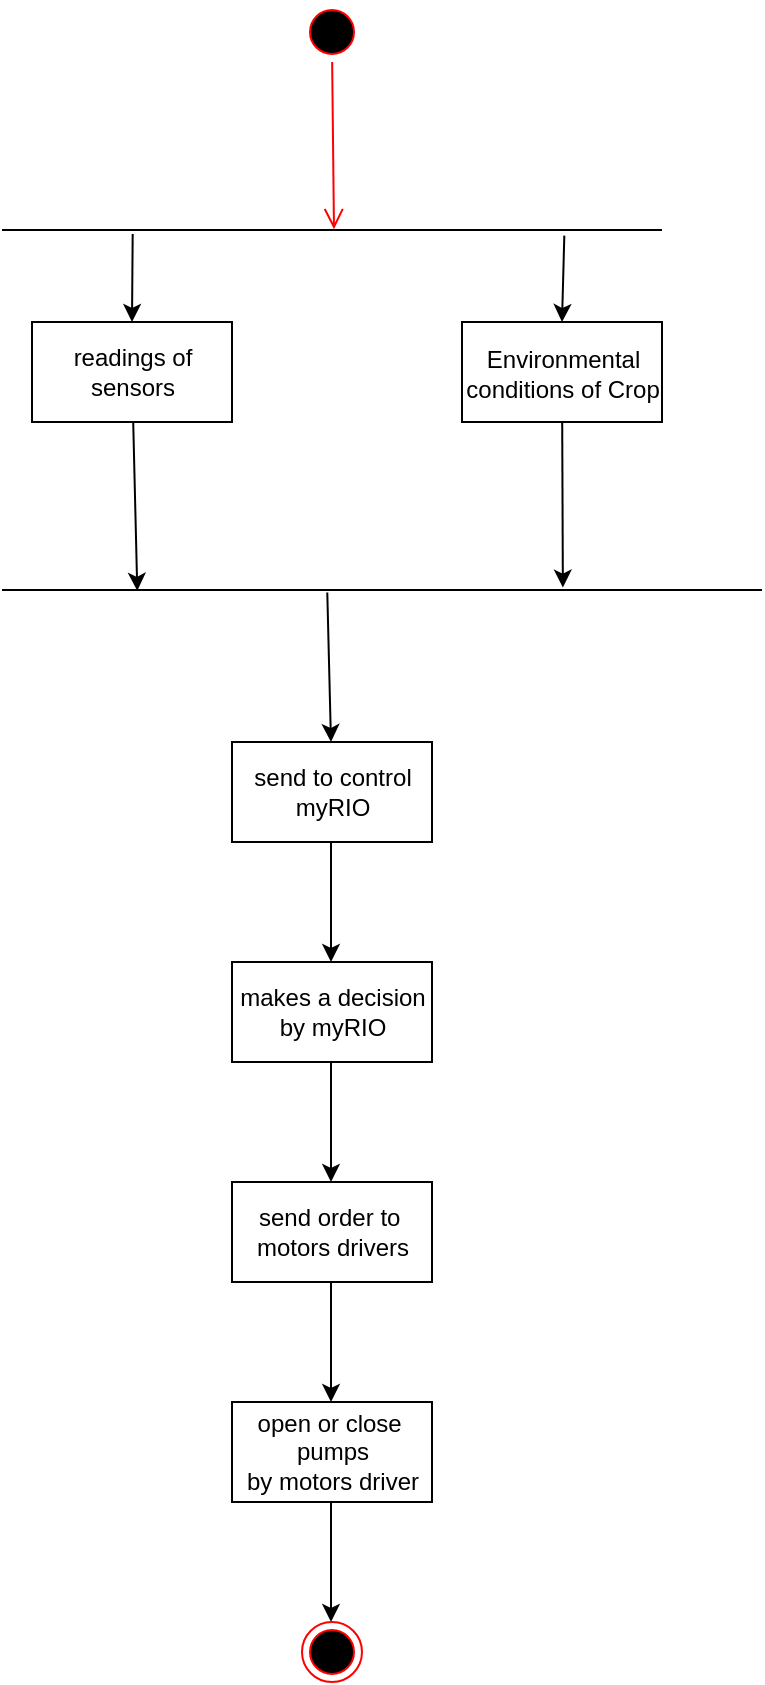 <mxfile version="20.3.0" type="device"><diagram id="bjinJ1boLkgjuonL6FCm" name="Page-1"><mxGraphModel dx="1550" dy="937" grid="1" gridSize="10" guides="1" tooltips="1" connect="1" arrows="1" fold="1" page="1" pageScale="1" pageWidth="850" pageHeight="1100" math="0" shadow="0"><root><mxCell id="0"/><mxCell id="1" parent="0"/><mxCell id="YjW9FFmvymUP952eY2B9-6" style="edgeStyle=none;rounded=0;orthogonalLoop=1;jettySize=auto;html=1;entryX=0.178;entryY=0.55;entryDx=0;entryDy=0;entryPerimeter=0;" edge="1" parent="1" source="AHrZptyba8wfE7c3qW3--3" target="YjW9FFmvymUP952eY2B9-5"><mxGeometry relative="1" as="geometry"/></mxCell><mxCell id="AHrZptyba8wfE7c3qW3--3" value="readings of&lt;br&gt;sensors" style="html=1;dashed=0;whitespace=wrap;" parent="1" vertex="1"><mxGeometry x="235" y="160" width="100" height="50" as="geometry"/></mxCell><mxCell id="AHrZptyba8wfE7c3qW3--4" value="" style="endArrow=classic;html=1;rounded=0;exitX=0.428;exitY=0.65;exitDx=0;exitDy=0;exitPerimeter=0;" parent="1" edge="1" source="YjW9FFmvymUP952eY2B9-5"><mxGeometry width="50" height="50" relative="1" as="geometry"><mxPoint x="384.5" y="310" as="sourcePoint"/><mxPoint x="384.5" y="370" as="targetPoint"/></mxGeometry></mxCell><mxCell id="AHrZptyba8wfE7c3qW3--5" value="" style="ellipse;html=1;shape=startState;fillColor=#000000;strokeColor=#ff0000;" parent="1" vertex="1"><mxGeometry x="370" width="30" height="30" as="geometry"/></mxCell><mxCell id="AHrZptyba8wfE7c3qW3--6" value="" style="html=1;verticalAlign=bottom;endArrow=open;endSize=8;strokeColor=#ff0000;rounded=0;entryX=0.503;entryY=0.45;entryDx=0;entryDy=0;entryPerimeter=0;" parent="1" source="AHrZptyba8wfE7c3qW3--5" edge="1" target="YjW9FFmvymUP952eY2B9-1"><mxGeometry relative="1" as="geometry"><mxPoint x="385" y="100" as="targetPoint"/></mxGeometry></mxCell><mxCell id="AHrZptyba8wfE7c3qW3--7" value="send to control&lt;br&gt;myRIO" style="html=1;dashed=0;whitespace=wrap;" parent="1" vertex="1"><mxGeometry x="335" y="370" width="100" height="50" as="geometry"/></mxCell><mxCell id="AHrZptyba8wfE7c3qW3--8" value="" style="endArrow=classic;html=1;rounded=0;" parent="1" edge="1"><mxGeometry width="50" height="50" relative="1" as="geometry"><mxPoint x="384.5" y="420" as="sourcePoint"/><mxPoint x="384.5" y="480" as="targetPoint"/><Array as="points"><mxPoint x="384.5" y="460"/></Array></mxGeometry></mxCell><mxCell id="AHrZptyba8wfE7c3qW3--9" value="makes a decision&lt;br&gt;by myRIO" style="html=1;dashed=0;whitespace=wrap;" parent="1" vertex="1"><mxGeometry x="335" y="480" width="100" height="50" as="geometry"/></mxCell><mxCell id="AHrZptyba8wfE7c3qW3--10" value="" style="endArrow=classic;html=1;rounded=0;" parent="1" edge="1"><mxGeometry width="50" height="50" relative="1" as="geometry"><mxPoint x="384.5" y="530" as="sourcePoint"/><mxPoint x="384.5" y="590" as="targetPoint"/><Array as="points"><mxPoint x="384.5" y="560"/></Array></mxGeometry></mxCell><mxCell id="AHrZptyba8wfE7c3qW3--11" value="send order to&amp;nbsp;&lt;br&gt;motors drivers" style="html=1;dashed=0;whitespace=wrap;" parent="1" vertex="1"><mxGeometry x="335" y="590" width="100" height="50" as="geometry"/></mxCell><mxCell id="AHrZptyba8wfE7c3qW3--12" value="" style="endArrow=classic;html=1;rounded=0;" parent="1" edge="1"><mxGeometry width="50" height="50" relative="1" as="geometry"><mxPoint x="384.5" y="640" as="sourcePoint"/><mxPoint x="384.5" y="700" as="targetPoint"/></mxGeometry></mxCell><mxCell id="AHrZptyba8wfE7c3qW3--13" value="open or close&amp;nbsp;&lt;br&gt;pumps&lt;br&gt;by motors driver" style="html=1;dashed=0;whitespace=wrap;" parent="1" vertex="1"><mxGeometry x="335" y="700" width="100" height="50" as="geometry"/></mxCell><mxCell id="AHrZptyba8wfE7c3qW3--14" value="" style="endArrow=classic;html=1;rounded=0;" parent="1" edge="1"><mxGeometry width="50" height="50" relative="1" as="geometry"><mxPoint x="384.5" y="750" as="sourcePoint"/><mxPoint x="384.5" y="810" as="targetPoint"/></mxGeometry></mxCell><mxCell id="AHrZptyba8wfE7c3qW3--15" value="" style="ellipse;html=1;shape=endState;fillColor=#000000;strokeColor=#ff0000;" parent="1" vertex="1"><mxGeometry x="370" y="810" width="30" height="30" as="geometry"/></mxCell><mxCell id="YjW9FFmvymUP952eY2B9-1" value="" style="line;strokeWidth=1;fillColor=none;align=left;verticalAlign=middle;spacingTop=-1;spacingLeft=3;spacingRight=3;rotatable=0;labelPosition=right;points=[];portConstraint=eastwest;strokeColor=inherit;" vertex="1" parent="1"><mxGeometry x="220" y="110" width="330" height="8" as="geometry"/></mxCell><mxCell id="YjW9FFmvymUP952eY2B9-2" value="" style="endArrow=classic;html=1;rounded=0;entryX=0.5;entryY=0;entryDx=0;entryDy=0;exitX=0.198;exitY=0.75;exitDx=0;exitDy=0;exitPerimeter=0;" edge="1" parent="1" source="YjW9FFmvymUP952eY2B9-1" target="AHrZptyba8wfE7c3qW3--3"><mxGeometry width="50" height="50" relative="1" as="geometry"><mxPoint x="70" y="200" as="sourcePoint"/><mxPoint x="120" y="150" as="targetPoint"/></mxGeometry></mxCell><mxCell id="YjW9FFmvymUP952eY2B9-7" style="edgeStyle=none;rounded=0;orthogonalLoop=1;jettySize=auto;html=1;entryX=0.738;entryY=0.35;entryDx=0;entryDy=0;entryPerimeter=0;" edge="1" parent="1" source="YjW9FFmvymUP952eY2B9-3" target="YjW9FFmvymUP952eY2B9-5"><mxGeometry relative="1" as="geometry"/></mxCell><mxCell id="YjW9FFmvymUP952eY2B9-3" value="&lt;font size=&quot;1&quot;&gt;&lt;span style=&quot;font-size: 14px;&quot;&gt;&amp;nbsp;&lt;/span&gt;&lt;/font&gt;Environmental&amp;nbsp;&lt;div&gt;conditions&amp;nbsp;&lt;span style=&quot;background-color: initial;&quot;&gt;of Crop&lt;/span&gt;&lt;/div&gt;" style="html=1;dashed=0;whitespace=wrap;" vertex="1" parent="1"><mxGeometry x="450" y="160" width="100" height="50" as="geometry"/></mxCell><mxCell id="YjW9FFmvymUP952eY2B9-4" value="" style="endArrow=classic;html=1;rounded=0;entryX=0.5;entryY=0;entryDx=0;entryDy=0;exitX=0.852;exitY=0.85;exitDx=0;exitDy=0;exitPerimeter=0;" edge="1" parent="1" source="YjW9FFmvymUP952eY2B9-1" target="YjW9FFmvymUP952eY2B9-3"><mxGeometry width="50" height="50" relative="1" as="geometry"><mxPoint x="400" y="180" as="sourcePoint"/><mxPoint x="450" y="130" as="targetPoint"/></mxGeometry></mxCell><mxCell id="YjW9FFmvymUP952eY2B9-5" value="" style="line;strokeWidth=1;fillColor=none;align=left;verticalAlign=middle;spacingTop=-1;spacingLeft=3;spacingRight=3;rotatable=0;labelPosition=right;points=[];portConstraint=eastwest;strokeColor=inherit;" vertex="1" parent="1"><mxGeometry x="220" y="290" width="380" height="8" as="geometry"/></mxCell></root></mxGraphModel></diagram></mxfile>